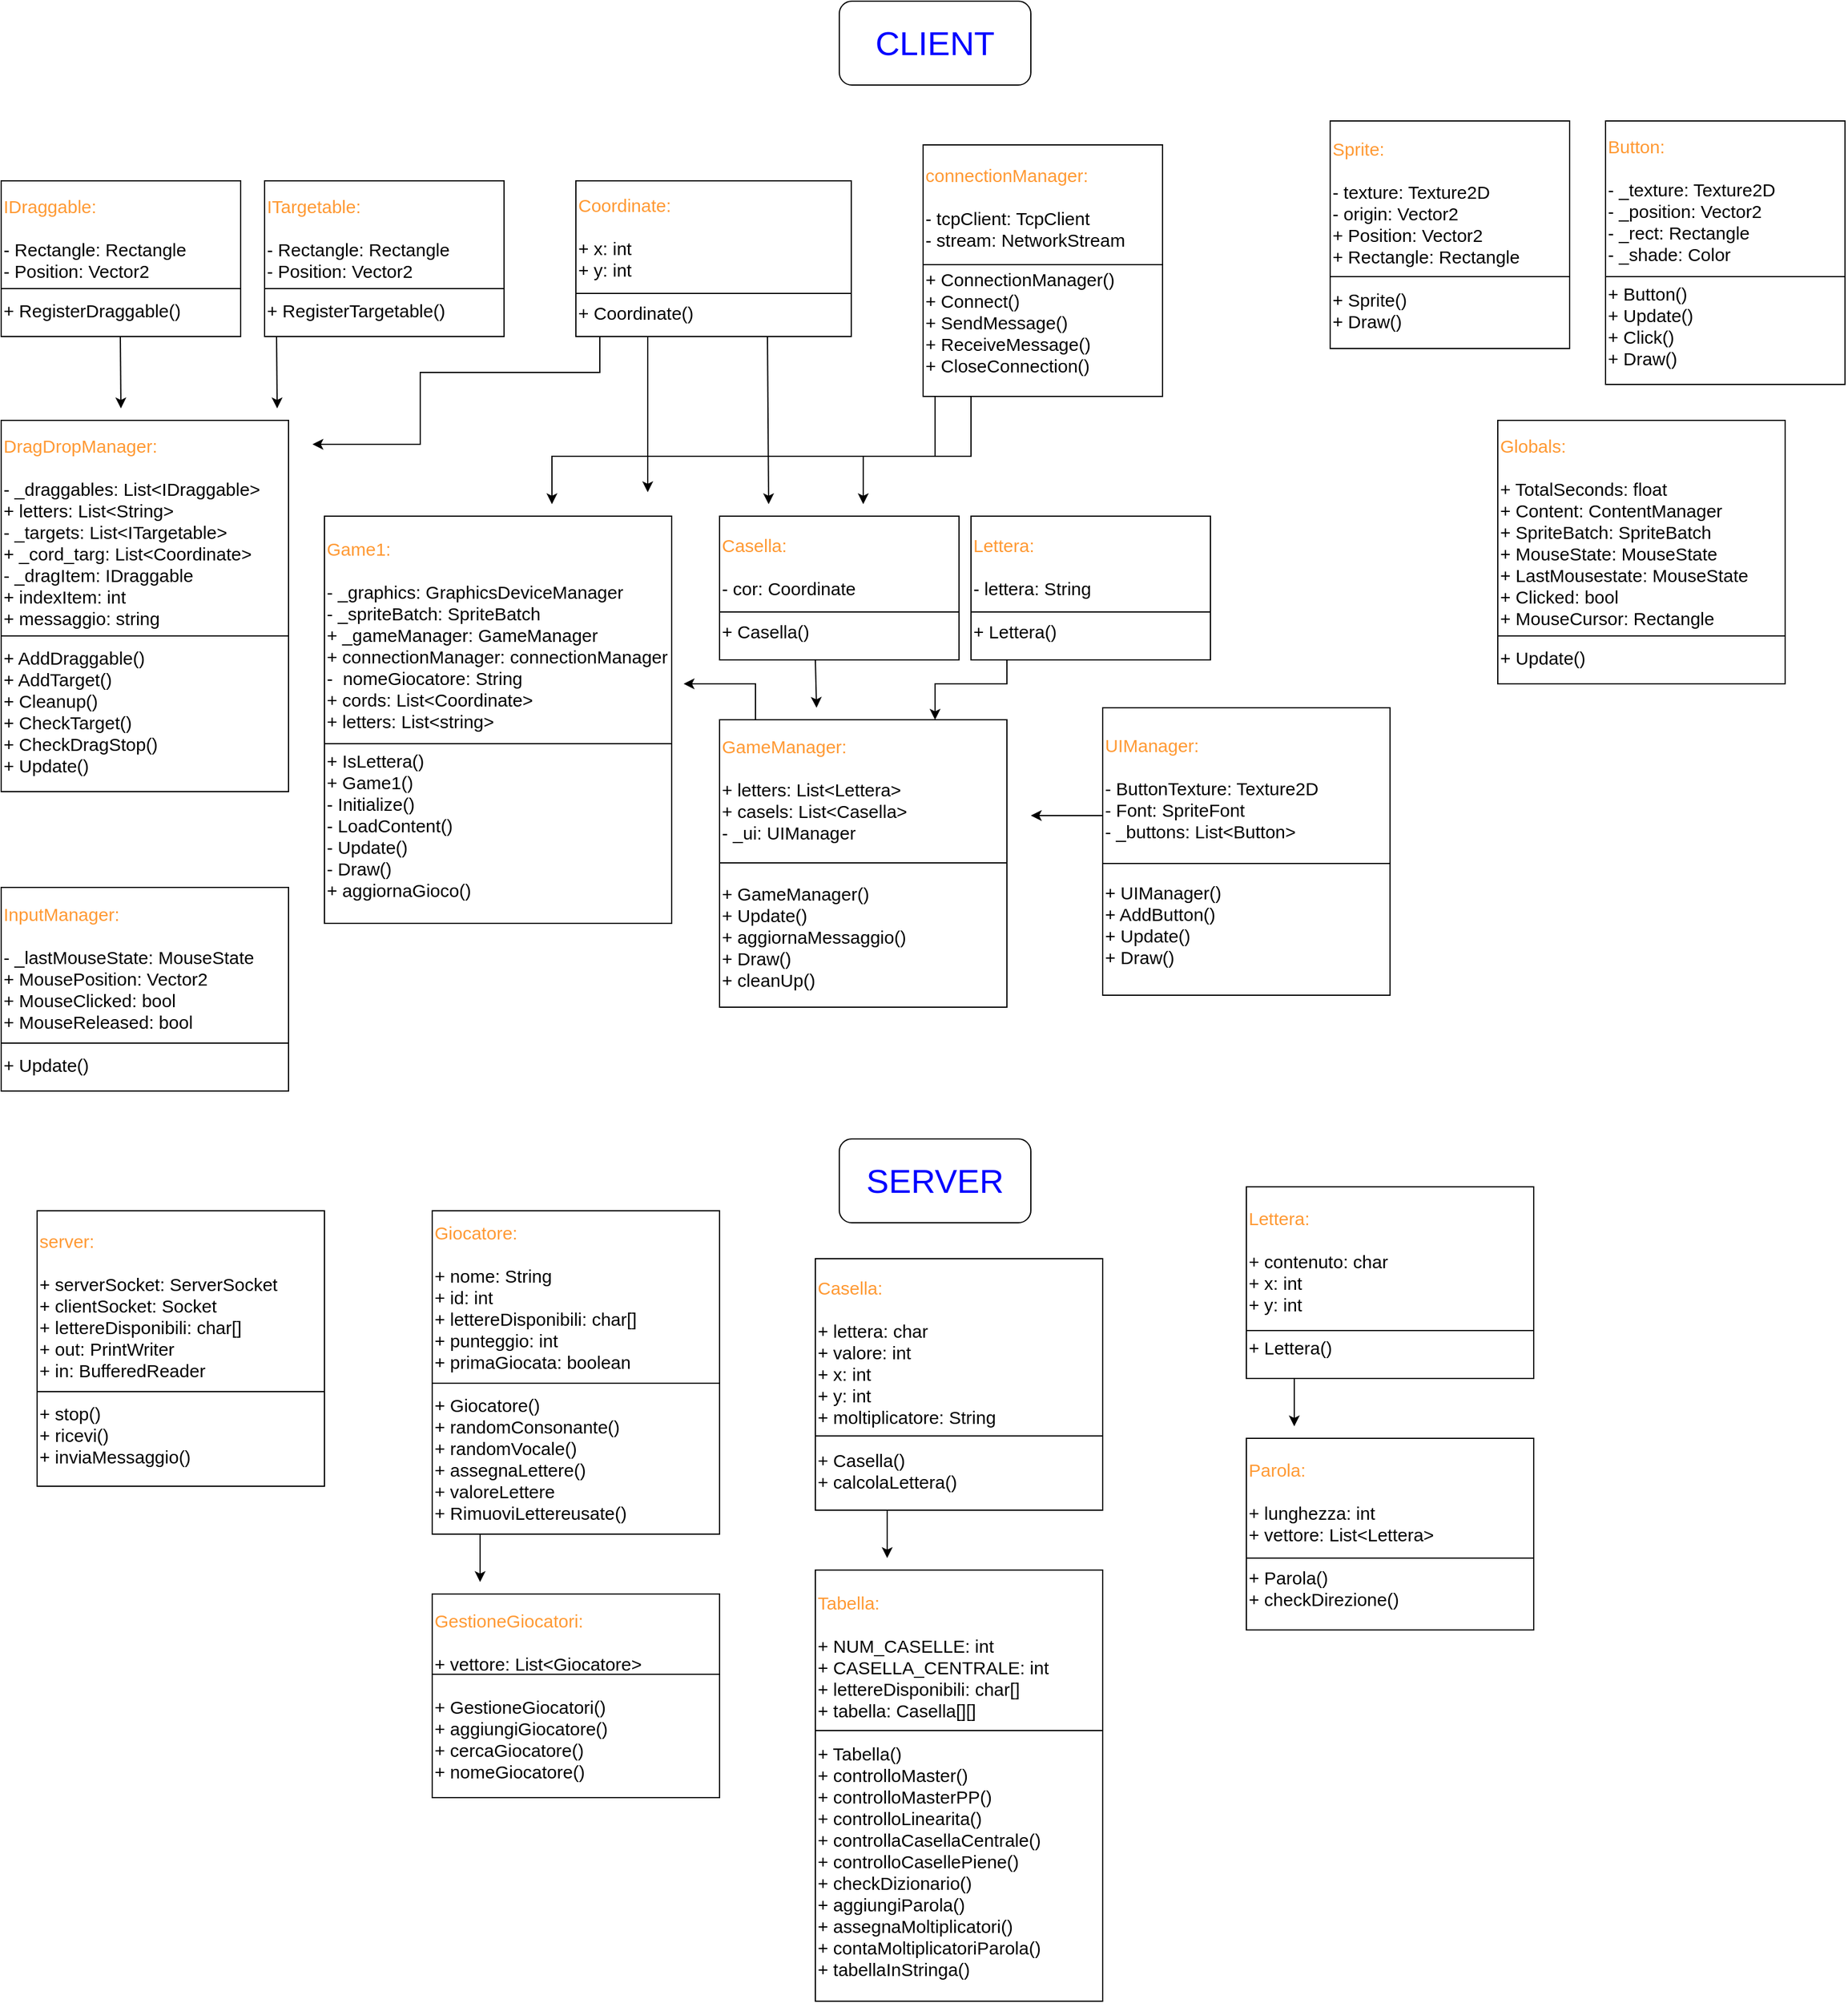 <mxfile version="22.1.4" type="device">
  <diagram id="YPiZvt-6MOI-oDIi41ov" name="Pagina-1">
    <mxGraphModel dx="2100" dy="1132" grid="1" gridSize="10" guides="1" tooltips="1" connect="1" arrows="1" fold="1" page="1" pageScale="1" pageWidth="1600" pageHeight="2200" math="0" shadow="0">
      <root>
        <mxCell id="0" />
        <mxCell id="1" parent="0" />
        <mxCell id="iZoaPTnGYf3c4O8fDg9j-1" value="&lt;font color=&quot;#0000ff&quot; style=&quot;font-size: 28px;&quot;&gt;CLIENT&lt;/font&gt;" style="rounded=1;whiteSpace=wrap;html=1;" vertex="1" parent="1">
          <mxGeometry x="730" y="40" width="160" height="70" as="geometry" />
        </mxCell>
        <mxCell id="iZoaPTnGYf3c4O8fDg9j-2" value="&lt;div style=&quot;&quot;&gt;&lt;span style=&quot;font-size: 15px; color: rgb(255, 153, 51); background-color: initial;&quot;&gt;Sprite:&lt;/span&gt;&lt;/div&gt;&lt;font style=&quot;&quot;&gt;&lt;div style=&quot;&quot;&gt;&lt;span style=&quot;font-size: 15px;&quot;&gt;&lt;br&gt;&lt;/span&gt;&lt;/div&gt;&lt;span style=&quot;font-size: 15px;&quot;&gt;&lt;div style=&quot;&quot;&gt;&lt;span style=&quot;background-color: initial;&quot;&gt;- texture: Texture2D&lt;/span&gt;&lt;/div&gt;&lt;/span&gt;&lt;span style=&quot;font-size: 15px;&quot;&gt;&lt;div style=&quot;&quot;&gt;&lt;span style=&quot;background-color: initial;&quot;&gt;- origin: Vector2&lt;/span&gt;&lt;/div&gt;&lt;div style=&quot;&quot;&gt;&lt;span style=&quot;background-color: initial;&quot;&gt;+ Position: Vector2&lt;/span&gt;&lt;/div&gt;&lt;div style=&quot;&quot;&gt;&lt;span style=&quot;background-color: initial;&quot;&gt;+ Rectangle: Rectangle&lt;/span&gt;&lt;/div&gt;&lt;div style=&quot;&quot;&gt;&lt;span style=&quot;background-color: initial;&quot;&gt;&lt;br&gt;&lt;/span&gt;&lt;/div&gt;&lt;/span&gt;&lt;div style=&quot;&quot;&gt;&lt;span style=&quot;background-color: initial; font-size: 15px;&quot;&gt;+ Sprite()&lt;/span&gt;&lt;br&gt;&lt;/div&gt;&lt;span style=&quot;font-size: 15px;&quot;&gt;&lt;div style=&quot;&quot;&gt;&lt;span style=&quot;background-color: initial;&quot;&gt;+ Draw()&lt;/span&gt;&lt;/div&gt;&lt;/span&gt;&lt;/font&gt;" style="rounded=0;whiteSpace=wrap;html=1;align=left;" vertex="1" parent="1">
          <mxGeometry x="1140" y="140" width="200" height="190" as="geometry" />
        </mxCell>
        <mxCell id="iZoaPTnGYf3c4O8fDg9j-3" value="" style="endArrow=none;html=1;rounded=0;" edge="1" parent="1">
          <mxGeometry width="50" height="50" relative="1" as="geometry">
            <mxPoint x="1140" y="270" as="sourcePoint" />
            <mxPoint x="1340" y="270" as="targetPoint" />
          </mxGeometry>
        </mxCell>
        <mxCell id="iZoaPTnGYf3c4O8fDg9j-4" value="&lt;div style=&quot;&quot;&gt;&lt;span style=&quot;font-size: 15px; color: rgb(255, 153, 51); background-color: initial;&quot;&gt;DragDropManager:&lt;/span&gt;&lt;/div&gt;&lt;font style=&quot;&quot;&gt;&lt;div style=&quot;&quot;&gt;&lt;span style=&quot;font-size: 15px;&quot;&gt;&lt;br&gt;&lt;/span&gt;&lt;/div&gt;&lt;span style=&quot;font-size: 15px;&quot;&gt;&lt;div style=&quot;&quot;&gt;&lt;span style=&quot;background-color: initial;&quot;&gt;- _draggables: List&amp;lt;IDraggable&amp;gt;&lt;/span&gt;&lt;/div&gt;&lt;/span&gt;&lt;span style=&quot;font-size: 15px;&quot;&gt;&lt;div style=&quot;&quot;&gt;&lt;span style=&quot;background-color: initial;&quot;&gt;+ letters: List&amp;lt;String&amp;gt;&lt;/span&gt;&lt;/div&gt;&lt;div style=&quot;&quot;&gt;&lt;div style=&quot;border-color: var(--border-color);&quot;&gt;- _targets: List&amp;lt;ITargetable&amp;gt;&lt;/div&gt;&lt;div style=&quot;border-color: var(--border-color);&quot;&gt;&lt;div style=&quot;border-color: var(--border-color);&quot;&gt;+ _cord_targ: List&amp;lt;Coordinate&amp;gt;&lt;/div&gt;&lt;div&gt;&lt;span style=&quot;border-color: var(--border-color); background-color: initial;&quot;&gt;- _dragItem: IDraggable&lt;/span&gt;&lt;/div&gt;&lt;/div&gt;&lt;div&gt;&lt;span style=&quot;border-color: var(--border-color); background-color: initial;&quot;&gt;+ indexItem: int&lt;/span&gt;&lt;/div&gt;&lt;/div&gt;&lt;div style=&quot;&quot;&gt;&lt;span style=&quot;background-color: initial;&quot;&gt;+ messaggio: string&lt;/span&gt;&lt;/div&gt;&lt;/span&gt;&lt;div style=&quot;&quot;&gt;&lt;br&gt;&lt;/div&gt;&lt;span style=&quot;font-size: 15px;&quot;&gt;&lt;div style=&quot;&quot;&gt;&lt;span style=&quot;background-color: initial;&quot;&gt;+ AddDraggable()&lt;/span&gt;&lt;/div&gt;&lt;/span&gt;&lt;span style=&quot;font-size: 15px;&quot;&gt;&lt;div style=&quot;&quot;&gt;&lt;span style=&quot;background-color: initial;&quot;&gt;+ AddTarget()&lt;/span&gt;&lt;/div&gt;&lt;/span&gt;&lt;span style=&quot;font-size: 15px;&quot;&gt;&lt;div style=&quot;&quot;&gt;&lt;span style=&quot;background-color: initial;&quot;&gt;+ Cleanup()&lt;/span&gt;&lt;/div&gt;&lt;/span&gt;&lt;span style=&quot;font-size: 15px;&quot;&gt;&lt;div style=&quot;&quot;&gt;&lt;span style=&quot;background-color: initial;&quot;&gt;+ CheckTarget()&lt;/span&gt;&lt;/div&gt;&lt;/span&gt;&lt;span style=&quot;font-size: 15px;&quot;&gt;&lt;div style=&quot;&quot;&gt;&lt;span style=&quot;background-color: initial;&quot;&gt;+ CheckDragStop()&lt;/span&gt;&lt;/div&gt;&lt;div style=&quot;&quot;&gt;&lt;div style=&quot;border-color: var(--border-color);&quot;&gt;+ Update()&lt;/div&gt;&lt;/div&gt;&lt;/span&gt;&lt;/font&gt;" style="rounded=0;whiteSpace=wrap;html=1;align=left;" vertex="1" parent="1">
          <mxGeometry x="30" y="390" width="240" height="310" as="geometry" />
        </mxCell>
        <mxCell id="iZoaPTnGYf3c4O8fDg9j-5" value="" style="endArrow=none;html=1;rounded=0;" edge="1" parent="1">
          <mxGeometry width="50" height="50" relative="1" as="geometry">
            <mxPoint x="30" y="570" as="sourcePoint" />
            <mxPoint x="270" y="570" as="targetPoint" />
          </mxGeometry>
        </mxCell>
        <mxCell id="iZoaPTnGYf3c4O8fDg9j-6" value="&lt;div style=&quot;&quot;&gt;&lt;span style=&quot;font-size: 15px; color: rgb(255, 153, 51); background-color: initial;&quot;&gt;IDraggable:&lt;/span&gt;&lt;/div&gt;&lt;font style=&quot;&quot;&gt;&lt;div style=&quot;&quot;&gt;&lt;span style=&quot;font-size: 15px;&quot;&gt;&lt;br&gt;&lt;/span&gt;&lt;/div&gt;&lt;span style=&quot;font-size: 15px;&quot;&gt;&lt;div style=&quot;&quot;&gt;&lt;span style=&quot;background-color: initial;&quot;&gt;- Rectangle: Rectangle&lt;/span&gt;&lt;/div&gt;&lt;/span&gt;&lt;span style=&quot;font-size: 15px;&quot;&gt;&lt;div style=&quot;&quot;&gt;&lt;span style=&quot;background-color: initial;&quot;&gt;- Position: Vector2&lt;/span&gt;&lt;/div&gt;&lt;/span&gt;&lt;div style=&quot;&quot;&gt;&lt;br&gt;&lt;/div&gt;&lt;span style=&quot;font-size: 15px;&quot;&gt;&lt;div style=&quot;&quot;&gt;&lt;span style=&quot;background-color: initial;&quot;&gt;+ RegisterDraggable()&lt;/span&gt;&lt;/div&gt;&lt;/span&gt;&lt;/font&gt;" style="rounded=0;whiteSpace=wrap;html=1;align=left;" vertex="1" parent="1">
          <mxGeometry x="30" y="190" width="200" height="130" as="geometry" />
        </mxCell>
        <mxCell id="iZoaPTnGYf3c4O8fDg9j-7" value="" style="endArrow=none;html=1;rounded=0;" edge="1" parent="1">
          <mxGeometry width="50" height="50" relative="1" as="geometry">
            <mxPoint x="30" y="280" as="sourcePoint" />
            <mxPoint x="230" y="280" as="targetPoint" />
          </mxGeometry>
        </mxCell>
        <mxCell id="iZoaPTnGYf3c4O8fDg9j-8" value="&lt;div style=&quot;&quot;&gt;&lt;span style=&quot;font-size: 15px; color: rgb(255, 153, 51); background-color: initial;&quot;&gt;connectionManager:&lt;/span&gt;&lt;/div&gt;&lt;font style=&quot;&quot;&gt;&lt;div style=&quot;&quot;&gt;&lt;span style=&quot;font-size: 15px;&quot;&gt;&lt;br&gt;&lt;/span&gt;&lt;/div&gt;&lt;span style=&quot;font-size: 15px;&quot;&gt;&lt;div style=&quot;&quot;&gt;&lt;span style=&quot;background-color: initial;&quot;&gt;- tcpClient: TcpClient&lt;/span&gt;&lt;/div&gt;&lt;/span&gt;&lt;span style=&quot;font-size: 15px;&quot;&gt;&lt;div style=&quot;&quot;&gt;&lt;span style=&quot;background-color: initial;&quot;&gt;- stream: NetworkStream&lt;/span&gt;&lt;/div&gt;&lt;/span&gt;&lt;div style=&quot;&quot;&gt;&lt;br&gt;&lt;/div&gt;&lt;span style=&quot;font-size: 15px;&quot;&gt;&lt;div style=&quot;&quot;&gt;&lt;span style=&quot;background-color: initial;&quot;&gt;+ ConnectionManager()&lt;/span&gt;&lt;/div&gt;&lt;/span&gt;&lt;span style=&quot;font-size: 15px;&quot;&gt;&lt;div style=&quot;&quot;&gt;&lt;span style=&quot;background-color: initial;&quot;&gt;+ Connect()&lt;/span&gt;&lt;/div&gt;&lt;/span&gt;&lt;span style=&quot;font-size: 15px;&quot;&gt;&lt;div style=&quot;&quot;&gt;&lt;span style=&quot;background-color: initial;&quot;&gt;+ SendMessage()&lt;/span&gt;&lt;/div&gt;&lt;/span&gt;&lt;span style=&quot;font-size: 15px;&quot;&gt;&lt;div style=&quot;&quot;&gt;&lt;span style=&quot;background-color: initial;&quot;&gt;+ ReceiveMessage()&lt;/span&gt;&lt;/div&gt;&lt;/span&gt;&lt;span style=&quot;font-size: 15px;&quot;&gt;&lt;div style=&quot;&quot;&gt;&lt;span style=&quot;background-color: initial;&quot;&gt;+ CloseConnection()&lt;/span&gt;&lt;/div&gt;&lt;/span&gt;&lt;/font&gt;" style="rounded=0;whiteSpace=wrap;html=1;align=left;" vertex="1" parent="1">
          <mxGeometry x="800" y="160" width="200" height="210" as="geometry" />
        </mxCell>
        <mxCell id="iZoaPTnGYf3c4O8fDg9j-9" value="" style="endArrow=none;html=1;rounded=0;" edge="1" parent="1">
          <mxGeometry width="50" height="50" relative="1" as="geometry">
            <mxPoint x="800" y="260" as="sourcePoint" />
            <mxPoint x="1000" y="260" as="targetPoint" />
          </mxGeometry>
        </mxCell>
        <mxCell id="iZoaPTnGYf3c4O8fDg9j-10" value="&lt;div style=&quot;&quot;&gt;&lt;span style=&quot;font-size: 15px; color: rgb(255, 153, 51); background-color: initial;&quot;&gt;ITargetable:&lt;/span&gt;&lt;/div&gt;&lt;font style=&quot;&quot;&gt;&lt;div style=&quot;&quot;&gt;&lt;span style=&quot;font-size: 15px;&quot;&gt;&lt;br&gt;&lt;/span&gt;&lt;/div&gt;&lt;span style=&quot;font-size: 15px;&quot;&gt;&lt;div style=&quot;&quot;&gt;&lt;span style=&quot;background-color: initial;&quot;&gt;- Rectangle: Rectangle&lt;/span&gt;&lt;/div&gt;&lt;/span&gt;&lt;span style=&quot;font-size: 15px;&quot;&gt;&lt;div style=&quot;&quot;&gt;&lt;span style=&quot;background-color: initial;&quot;&gt;- Position: Vector2&lt;/span&gt;&lt;/div&gt;&lt;/span&gt;&lt;div style=&quot;&quot;&gt;&lt;br&gt;&lt;/div&gt;&lt;span style=&quot;font-size: 15px;&quot;&gt;&lt;div style=&quot;&quot;&gt;&lt;span style=&quot;background-color: initial;&quot;&gt;+ RegisterTargetable()&lt;/span&gt;&lt;/div&gt;&lt;/span&gt;&lt;/font&gt;" style="rounded=0;whiteSpace=wrap;html=1;align=left;" vertex="1" parent="1">
          <mxGeometry x="250" y="190" width="200" height="130" as="geometry" />
        </mxCell>
        <mxCell id="iZoaPTnGYf3c4O8fDg9j-11" value="" style="endArrow=none;html=1;rounded=0;" edge="1" parent="1">
          <mxGeometry width="50" height="50" relative="1" as="geometry">
            <mxPoint x="250" y="280" as="sourcePoint" />
            <mxPoint x="450" y="280" as="targetPoint" />
          </mxGeometry>
        </mxCell>
        <mxCell id="iZoaPTnGYf3c4O8fDg9j-12" value="" style="endArrow=classic;html=1;rounded=0;" edge="1" parent="1">
          <mxGeometry width="50" height="50" relative="1" as="geometry">
            <mxPoint x="129.5" y="320" as="sourcePoint" />
            <mxPoint x="130" y="380" as="targetPoint" />
          </mxGeometry>
        </mxCell>
        <mxCell id="iZoaPTnGYf3c4O8fDg9j-13" value="&lt;div style=&quot;&quot;&gt;&lt;span style=&quot;font-size: 15px; color: rgb(255, 153, 51); background-color: initial;&quot;&gt;Button:&lt;/span&gt;&lt;/div&gt;&lt;font style=&quot;&quot;&gt;&lt;div style=&quot;&quot;&gt;&lt;span style=&quot;font-size: 15px;&quot;&gt;&lt;br&gt;&lt;/span&gt;&lt;/div&gt;&lt;span style=&quot;font-size: 15px;&quot;&gt;&lt;div style=&quot;&quot;&gt;&lt;span style=&quot;background-color: initial;&quot;&gt;- _texture: Texture2D&lt;/span&gt;&lt;/div&gt;&lt;/span&gt;&lt;span style=&quot;font-size: 15px;&quot;&gt;&lt;div style=&quot;&quot;&gt;&lt;span style=&quot;background-color: initial;&quot;&gt;- _position: Vector2&lt;/span&gt;&lt;/div&gt;&lt;div style=&quot;&quot;&gt;&lt;span style=&quot;background-color: initial;&quot;&gt;- _rect: Rectangle&lt;/span&gt;&lt;/div&gt;&lt;div style=&quot;&quot;&gt;&lt;span style=&quot;background-color: initial;&quot;&gt;- _shade: Color&lt;/span&gt;&lt;/div&gt;&lt;/span&gt;&lt;div style=&quot;&quot;&gt;&lt;br&gt;&lt;/div&gt;&lt;span style=&quot;font-size: 15px;&quot;&gt;&lt;div style=&quot;&quot;&gt;&lt;span style=&quot;background-color: initial;&quot;&gt;+ Button()&lt;/span&gt;&lt;/div&gt;&lt;div style=&quot;&quot;&gt;&lt;span style=&quot;background-color: initial;&quot;&gt;+ Update()&lt;/span&gt;&lt;/div&gt;&lt;div style=&quot;&quot;&gt;&lt;span style=&quot;background-color: initial;&quot;&gt;+ Click()&lt;/span&gt;&lt;/div&gt;&lt;div style=&quot;&quot;&gt;&lt;span style=&quot;background-color: initial;&quot;&gt;+ Draw()&lt;/span&gt;&lt;/div&gt;&lt;/span&gt;&lt;/font&gt;" style="rounded=0;whiteSpace=wrap;html=1;align=left;" vertex="1" parent="1">
          <mxGeometry x="1370" y="140" width="200" height="220" as="geometry" />
        </mxCell>
        <mxCell id="iZoaPTnGYf3c4O8fDg9j-14" value="" style="endArrow=none;html=1;rounded=0;" edge="1" parent="1">
          <mxGeometry width="50" height="50" relative="1" as="geometry">
            <mxPoint x="1370" y="270" as="sourcePoint" />
            <mxPoint x="1570" y="270" as="targetPoint" />
          </mxGeometry>
        </mxCell>
        <mxCell id="iZoaPTnGYf3c4O8fDg9j-15" value="&lt;div style=&quot;&quot;&gt;&lt;span style=&quot;font-size: 15px; color: rgb(255, 153, 51); background-color: initial;&quot;&gt;Casella:&lt;/span&gt;&lt;/div&gt;&lt;font style=&quot;&quot;&gt;&lt;div style=&quot;&quot;&gt;&lt;span style=&quot;font-size: 15px;&quot;&gt;&lt;br&gt;&lt;/span&gt;&lt;/div&gt;&lt;span style=&quot;font-size: 15px;&quot;&gt;&lt;div style=&quot;&quot;&gt;&lt;span style=&quot;background-color: initial;&quot;&gt;- cor: Coordinate&lt;/span&gt;&lt;/div&gt;&lt;/span&gt;&lt;span style=&quot;font-size: 15px;&quot;&gt;&lt;div style=&quot;&quot;&gt;&lt;br&gt;&lt;/div&gt;&lt;/span&gt;&lt;span style=&quot;font-size: 15px;&quot;&gt;&lt;div style=&quot;&quot;&gt;&lt;span style=&quot;background-color: initial;&quot;&gt;+ Casella()&lt;/span&gt;&lt;/div&gt;&lt;/span&gt;&lt;/font&gt;" style="rounded=0;whiteSpace=wrap;html=1;align=left;" vertex="1" parent="1">
          <mxGeometry x="630" y="470" width="200" height="120" as="geometry" />
        </mxCell>
        <mxCell id="iZoaPTnGYf3c4O8fDg9j-16" value="&lt;div style=&quot;&quot;&gt;&lt;span style=&quot;font-size: 15px; color: rgb(255, 153, 51); background-color: initial;&quot;&gt;Lettera:&lt;/span&gt;&lt;/div&gt;&lt;font style=&quot;&quot;&gt;&lt;div style=&quot;&quot;&gt;&lt;span style=&quot;font-size: 15px;&quot;&gt;&lt;br&gt;&lt;/span&gt;&lt;/div&gt;&lt;span style=&quot;font-size: 15px;&quot;&gt;&lt;div style=&quot;&quot;&gt;&lt;span style=&quot;background-color: initial;&quot;&gt;- lettera: String&lt;/span&gt;&lt;/div&gt;&lt;/span&gt;&lt;span style=&quot;font-size: 15px;&quot;&gt;&lt;div style=&quot;&quot;&gt;&lt;br&gt;&lt;/div&gt;&lt;/span&gt;&lt;span style=&quot;font-size: 15px;&quot;&gt;&lt;div style=&quot;&quot;&gt;&lt;span style=&quot;background-color: initial;&quot;&gt;+ Lettera()&lt;/span&gt;&lt;/div&gt;&lt;/span&gt;&lt;/font&gt;" style="rounded=0;whiteSpace=wrap;html=1;align=left;" vertex="1" parent="1">
          <mxGeometry x="840" y="470" width="200" height="120" as="geometry" />
        </mxCell>
        <mxCell id="iZoaPTnGYf3c4O8fDg9j-17" value="" style="endArrow=none;html=1;rounded=0;" edge="1" parent="1">
          <mxGeometry width="50" height="50" relative="1" as="geometry">
            <mxPoint x="630" y="550" as="sourcePoint" />
            <mxPoint x="830" y="550" as="targetPoint" />
          </mxGeometry>
        </mxCell>
        <mxCell id="iZoaPTnGYf3c4O8fDg9j-18" value="&lt;div style=&quot;&quot;&gt;&lt;span style=&quot;font-size: 15px; color: rgb(255, 153, 51); background-color: initial;&quot;&gt;GameManager:&lt;/span&gt;&lt;/div&gt;&lt;font style=&quot;&quot;&gt;&lt;div style=&quot;&quot;&gt;&lt;span style=&quot;font-size: 15px;&quot;&gt;&lt;br&gt;&lt;/span&gt;&lt;/div&gt;&lt;span style=&quot;font-size: 15px;&quot;&gt;&lt;div style=&quot;&quot;&gt;&lt;span style=&quot;background-color: initial;&quot;&gt;+ letters: List&amp;lt;Lettera&amp;gt;&lt;/span&gt;&lt;/div&gt;&lt;/span&gt;&lt;span style=&quot;font-size: 15px;&quot;&gt;&lt;div style=&quot;&quot;&gt;&lt;span style=&quot;background-color: initial;&quot;&gt;+ casels: List&amp;lt;Casella&amp;gt;&lt;/span&gt;&lt;/div&gt;&lt;div style=&quot;&quot;&gt;&lt;div style=&quot;border-color: var(--border-color);&quot;&gt;- _ui: UIManager&lt;/div&gt;&lt;div style=&quot;border-color: var(--border-color);&quot;&gt;&lt;div style=&quot;border-color: var(--border-color);&quot;&gt;&lt;br&gt;&lt;/div&gt;&lt;/div&gt;&lt;/div&gt;&lt;/span&gt;&lt;div style=&quot;&quot;&gt;&lt;br&gt;&lt;/div&gt;&lt;span style=&quot;font-size: 15px;&quot;&gt;&lt;div style=&quot;&quot;&gt;&lt;span style=&quot;background-color: initial;&quot;&gt;+ GameManager()&lt;/span&gt;&lt;/div&gt;&lt;/span&gt;&lt;span style=&quot;font-size: 15px;&quot;&gt;&lt;div style=&quot;&quot;&gt;&lt;span style=&quot;background-color: initial;&quot;&gt;+ Update()&lt;/span&gt;&lt;/div&gt;&lt;/span&gt;&lt;span style=&quot;font-size: 15px;&quot;&gt;&lt;div style=&quot;&quot;&gt;&lt;span style=&quot;background-color: initial;&quot;&gt;+ aggiornaMessaggio()&lt;/span&gt;&lt;/div&gt;&lt;/span&gt;&lt;span style=&quot;font-size: 15px;&quot;&gt;&lt;div style=&quot;&quot;&gt;&lt;span style=&quot;background-color: initial;&quot;&gt;+ Draw()&lt;/span&gt;&lt;/div&gt;&lt;/span&gt;&lt;span style=&quot;font-size: 15px;&quot;&gt;&lt;div style=&quot;&quot;&gt;&lt;span style=&quot;background-color: initial;&quot;&gt;+ cleanUp()&lt;/span&gt;&lt;/div&gt;&lt;/span&gt;&lt;/font&gt;" style="rounded=0;whiteSpace=wrap;html=1;align=left;" vertex="1" parent="1">
          <mxGeometry x="630" y="640" width="240" height="240" as="geometry" />
        </mxCell>
        <mxCell id="iZoaPTnGYf3c4O8fDg9j-19" value="" style="endArrow=none;html=1;rounded=0;" edge="1" parent="1">
          <mxGeometry width="50" height="50" relative="1" as="geometry">
            <mxPoint x="630" y="759.5" as="sourcePoint" />
            <mxPoint x="870" y="759.5" as="targetPoint" />
          </mxGeometry>
        </mxCell>
        <mxCell id="iZoaPTnGYf3c4O8fDg9j-20" value="&lt;div style=&quot;&quot;&gt;&lt;span style=&quot;font-size: 15px; color: rgb(255, 153, 51); background-color: initial;&quot;&gt;InputManager:&lt;/span&gt;&lt;/div&gt;&lt;font style=&quot;&quot;&gt;&lt;div style=&quot;&quot;&gt;&lt;span style=&quot;font-size: 15px;&quot;&gt;&lt;br&gt;&lt;/span&gt;&lt;/div&gt;&lt;span style=&quot;font-size: 15px;&quot;&gt;&lt;div style=&quot;&quot;&gt;&lt;span style=&quot;background-color: initial;&quot;&gt;- _lastMouseState: MouseState&lt;/span&gt;&lt;/div&gt;&lt;/span&gt;&lt;span style=&quot;font-size: 15px;&quot;&gt;&lt;div style=&quot;&quot;&gt;&lt;span style=&quot;background-color: initial;&quot;&gt;+ MousePosition: Vector2&lt;/span&gt;&lt;/div&gt;&lt;div style=&quot;&quot;&gt;&lt;div style=&quot;border-color: var(--border-color);&quot;&gt;+ MouseClicked: bool&lt;/div&gt;&lt;div style=&quot;border-color: var(--border-color);&quot;&gt;&lt;div style=&quot;border-color: var(--border-color);&quot;&gt;+ MouseReleased: bool&lt;/div&gt;&lt;div style=&quot;border-color: var(--border-color);&quot;&gt;&lt;div style=&quot;border-color: var(--border-color);&quot;&gt;&lt;br&gt;&lt;/div&gt;&lt;/div&gt;&lt;/div&gt;&lt;/div&gt;&lt;/span&gt;&lt;span style=&quot;font-size: 15px;&quot;&gt;&lt;div style=&quot;&quot;&gt;&lt;span style=&quot;background-color: initial;&quot;&gt;+ Update()&lt;/span&gt;&lt;/div&gt;&lt;/span&gt;&lt;/font&gt;" style="rounded=0;whiteSpace=wrap;html=1;align=left;" vertex="1" parent="1">
          <mxGeometry x="30" y="780" width="240" height="170" as="geometry" />
        </mxCell>
        <mxCell id="iZoaPTnGYf3c4O8fDg9j-21" value="" style="endArrow=none;html=1;rounded=0;" edge="1" parent="1">
          <mxGeometry width="50" height="50" relative="1" as="geometry">
            <mxPoint x="30" y="910" as="sourcePoint" />
            <mxPoint x="270" y="910" as="targetPoint" />
          </mxGeometry>
        </mxCell>
        <mxCell id="iZoaPTnGYf3c4O8fDg9j-22" value="&lt;div style=&quot;&quot;&gt;&lt;span style=&quot;font-size: 15px; color: rgb(255, 153, 51); background-color: initial;&quot;&gt;UIManager:&lt;/span&gt;&lt;/div&gt;&lt;font style=&quot;&quot;&gt;&lt;div style=&quot;&quot;&gt;&lt;span style=&quot;font-size: 15px;&quot;&gt;&lt;br&gt;&lt;/span&gt;&lt;/div&gt;&lt;span style=&quot;font-size: 15px;&quot;&gt;&lt;div style=&quot;&quot;&gt;&lt;span style=&quot;background-color: initial;&quot;&gt;- ButtonTexture: Texture2D&lt;/span&gt;&lt;/div&gt;&lt;/span&gt;&lt;span style=&quot;font-size: 15px;&quot;&gt;&lt;div style=&quot;&quot;&gt;&lt;span style=&quot;background-color: initial;&quot;&gt;- Font: SpriteFont&lt;/span&gt;&lt;/div&gt;&lt;div style=&quot;&quot;&gt;&lt;div style=&quot;border-color: var(--border-color);&quot;&gt;- _buttons: List&amp;lt;Button&amp;gt;&lt;/div&gt;&lt;div style=&quot;border-color: var(--border-color);&quot;&gt;&lt;div style=&quot;border-color: var(--border-color);&quot;&gt;&lt;br&gt;&lt;/div&gt;&lt;/div&gt;&lt;/div&gt;&lt;/span&gt;&lt;div style=&quot;&quot;&gt;&lt;br&gt;&lt;/div&gt;&lt;span style=&quot;font-size: 15px;&quot;&gt;&lt;div style=&quot;&quot;&gt;&lt;span style=&quot;background-color: initial;&quot;&gt;+ UIManager()&lt;/span&gt;&lt;/div&gt;&lt;/span&gt;&lt;span style=&quot;font-size: 15px;&quot;&gt;&lt;div style=&quot;&quot;&gt;&lt;span style=&quot;background-color: initial;&quot;&gt;+ AddButton()&lt;/span&gt;&lt;/div&gt;&lt;/span&gt;&lt;span style=&quot;font-size: 15px;&quot;&gt;&lt;div style=&quot;&quot;&gt;&lt;span style=&quot;background-color: initial;&quot;&gt;+ Update()&lt;/span&gt;&lt;/div&gt;&lt;/span&gt;&lt;span style=&quot;font-size: 15px;&quot;&gt;&lt;div style=&quot;&quot;&gt;&lt;span style=&quot;background-color: initial;&quot;&gt;+ Draw()&lt;/span&gt;&lt;/div&gt;&lt;/span&gt;&lt;/font&gt;" style="rounded=0;whiteSpace=wrap;html=1;align=left;" vertex="1" parent="1">
          <mxGeometry x="950" y="630" width="240" height="240" as="geometry" />
        </mxCell>
        <mxCell id="iZoaPTnGYf3c4O8fDg9j-23" value="" style="endArrow=none;html=1;rounded=0;" edge="1" parent="1">
          <mxGeometry width="50" height="50" relative="1" as="geometry">
            <mxPoint x="950" y="760" as="sourcePoint" />
            <mxPoint x="1190" y="760" as="targetPoint" />
          </mxGeometry>
        </mxCell>
        <mxCell id="iZoaPTnGYf3c4O8fDg9j-24" value="&lt;div style=&quot;&quot;&gt;&lt;span style=&quot;font-size: 15px; color: rgb(255, 153, 51); background-color: initial;&quot;&gt;Coordinate:&lt;/span&gt;&lt;/div&gt;&lt;font style=&quot;&quot;&gt;&lt;div style=&quot;&quot;&gt;&lt;span style=&quot;font-size: 15px;&quot;&gt;&lt;br&gt;&lt;/span&gt;&lt;/div&gt;&lt;span style=&quot;font-size: 15px;&quot;&gt;&lt;div style=&quot;&quot;&gt;&lt;span style=&quot;background-color: initial;&quot;&gt;+ x: int&lt;/span&gt;&lt;/div&gt;&lt;/span&gt;&lt;span style=&quot;font-size: 15px;&quot;&gt;&lt;div style=&quot;&quot;&gt;&lt;span style=&quot;background-color: initial;&quot;&gt;+ y: int&lt;/span&gt;&lt;/div&gt;&lt;div style=&quot;&quot;&gt;&lt;div style=&quot;border-color: var(--border-color);&quot;&gt;&lt;br&gt;&lt;/div&gt;&lt;/div&gt;&lt;/span&gt;&lt;span style=&quot;font-size: 15px;&quot;&gt;&lt;div style=&quot;&quot;&gt;&lt;span style=&quot;background-color: initial;&quot;&gt;+ Coordinate()&lt;/span&gt;&lt;/div&gt;&lt;/span&gt;&lt;/font&gt;" style="rounded=0;whiteSpace=wrap;html=1;align=left;" vertex="1" parent="1">
          <mxGeometry x="510" y="190" width="230" height="130" as="geometry" />
        </mxCell>
        <mxCell id="iZoaPTnGYf3c4O8fDg9j-25" value="" style="endArrow=none;html=1;rounded=0;" edge="1" parent="1">
          <mxGeometry width="50" height="50" relative="1" as="geometry">
            <mxPoint x="510" y="284" as="sourcePoint" />
            <mxPoint x="740" y="284" as="targetPoint" />
          </mxGeometry>
        </mxCell>
        <mxCell id="iZoaPTnGYf3c4O8fDg9j-26" value="&lt;div style=&quot;&quot;&gt;&lt;font color=&quot;#ff9933&quot;&gt;&lt;span style=&quot;font-size: 15px;&quot;&gt;Globals:&lt;/span&gt;&lt;/font&gt;&lt;/div&gt;&lt;div style=&quot;&quot;&gt;&lt;font color=&quot;#ff9933&quot;&gt;&lt;span style=&quot;font-size: 15px;&quot;&gt;&lt;br&gt;&lt;/span&gt;&lt;/font&gt;&lt;/div&gt;&lt;font style=&quot;&quot;&gt;&lt;span style=&quot;font-size: 15px;&quot;&gt;&lt;div style=&quot;&quot;&gt;&lt;span style=&quot;background-color: initial;&quot;&gt;+ TotalSeconds: float&lt;/span&gt;&lt;/div&gt;&lt;/span&gt;&lt;span style=&quot;font-size: 15px;&quot;&gt;&lt;div style=&quot;&quot;&gt;&lt;span style=&quot;background-color: initial;&quot;&gt;+ Content: ContentManager&lt;/span&gt;&lt;/div&gt;&lt;div style=&quot;&quot;&gt;&lt;div style=&quot;border-color: var(--border-color);&quot;&gt;+ SpriteBatch: SpriteBatch&lt;/div&gt;&lt;div style=&quot;border-color: var(--border-color);&quot;&gt;&lt;div style=&quot;border-color: var(--border-color);&quot;&gt;+ MouseState: MouseState&lt;/div&gt;&lt;div&gt;&lt;span style=&quot;border-color: var(--border-color); background-color: initial;&quot;&gt;+ LastMousestate: MouseState&lt;/span&gt;&lt;/div&gt;&lt;/div&gt;&lt;div&gt;&lt;span style=&quot;border-color: var(--border-color); background-color: initial;&quot;&gt;+ Clicked: bool&lt;/span&gt;&lt;/div&gt;&lt;/div&gt;&lt;div style=&quot;&quot;&gt;&lt;span style=&quot;background-color: initial;&quot;&gt;+ MouseCursor: Rectangle&lt;/span&gt;&lt;/div&gt;&lt;/span&gt;&lt;div style=&quot;&quot;&gt;&lt;br&gt;&lt;/div&gt;&lt;span style=&quot;font-size: 15px;&quot;&gt;&lt;div style=&quot;&quot;&gt;&lt;span style=&quot;background-color: initial;&quot;&gt;+ Update()&lt;/span&gt;&lt;br&gt;&lt;/div&gt;&lt;/span&gt;&lt;/font&gt;" style="rounded=0;whiteSpace=wrap;html=1;align=left;" vertex="1" parent="1">
          <mxGeometry x="1280" y="390" width="240" height="220" as="geometry" />
        </mxCell>
        <mxCell id="iZoaPTnGYf3c4O8fDg9j-27" value="" style="endArrow=none;html=1;rounded=0;" edge="1" parent="1">
          <mxGeometry width="50" height="50" relative="1" as="geometry">
            <mxPoint x="1280" y="570" as="sourcePoint" />
            <mxPoint x="1520" y="570" as="targetPoint" />
          </mxGeometry>
        </mxCell>
        <mxCell id="iZoaPTnGYf3c4O8fDg9j-28" value="&lt;div style=&quot;&quot;&gt;&lt;span style=&quot;font-size: 15px; color: rgb(255, 153, 51); background-color: initial;&quot;&gt;Game1:&lt;/span&gt;&lt;/div&gt;&lt;font style=&quot;&quot;&gt;&lt;div style=&quot;&quot;&gt;&lt;span style=&quot;font-size: 15px;&quot;&gt;&lt;br&gt;&lt;/span&gt;&lt;/div&gt;&lt;span style=&quot;font-size: 15px;&quot;&gt;&lt;div style=&quot;&quot;&gt;&lt;span style=&quot;background-color: initial;&quot;&gt;- _graphics: GraphicsDeviceManager&lt;/span&gt;&lt;/div&gt;&lt;/span&gt;&lt;span style=&quot;font-size: 15px;&quot;&gt;&lt;div style=&quot;&quot;&gt;&lt;span style=&quot;background-color: initial;&quot;&gt;- _spriteBatch: SpriteBatch&lt;/span&gt;&lt;/div&gt;&lt;div style=&quot;&quot;&gt;&lt;div style=&quot;border-color: var(--border-color);&quot;&gt;+ _gameManager: GameManager&lt;/div&gt;&lt;div style=&quot;border-color: var(--border-color);&quot;&gt;&lt;div style=&quot;border-color: var(--border-color);&quot;&gt;+ connectionManager: connectionManager&lt;/div&gt;&lt;div&gt;&lt;span style=&quot;border-color: var(--border-color); background-color: initial;&quot;&gt;-&amp;nbsp; nomeGiocatore: String&lt;/span&gt;&lt;/div&gt;&lt;/div&gt;&lt;div&gt;&lt;span style=&quot;border-color: var(--border-color); background-color: initial;&quot;&gt;+ cords: List&amp;lt;Coordinate&amp;gt;&lt;/span&gt;&lt;/div&gt;&lt;/div&gt;&lt;div style=&quot;&quot;&gt;&lt;span style=&quot;background-color: initial;&quot;&gt;+ letters: List&amp;lt;string&amp;gt;&lt;/span&gt;&lt;/div&gt;&lt;/span&gt;&lt;div style=&quot;&quot;&gt;&lt;br&gt;&lt;/div&gt;&lt;span style=&quot;font-size: 15px;&quot;&gt;&lt;div style=&quot;&quot;&gt;&lt;span style=&quot;background-color: initial;&quot;&gt;+ IsLettera()&lt;/span&gt;&lt;/div&gt;&lt;/span&gt;&lt;span style=&quot;font-size: 15px;&quot;&gt;&lt;div style=&quot;&quot;&gt;&lt;span style=&quot;background-color: initial;&quot;&gt;+ Game1()&lt;/span&gt;&lt;/div&gt;&lt;/span&gt;&lt;span style=&quot;font-size: 15px;&quot;&gt;&lt;div style=&quot;&quot;&gt;&lt;span style=&quot;background-color: initial;&quot;&gt;- Initialize()&lt;/span&gt;&lt;/div&gt;&lt;/span&gt;&lt;span style=&quot;font-size: 15px;&quot;&gt;&lt;div style=&quot;&quot;&gt;&lt;span style=&quot;background-color: initial;&quot;&gt;- LoadContent()&lt;/span&gt;&lt;/div&gt;&lt;/span&gt;&lt;span style=&quot;font-size: 15px;&quot;&gt;&lt;div style=&quot;&quot;&gt;&lt;span style=&quot;background-color: initial;&quot;&gt;- Update()&lt;/span&gt;&lt;/div&gt;&lt;div style=&quot;&quot;&gt;&lt;span style=&quot;background-color: initial;&quot;&gt;- Draw()&lt;/span&gt;&lt;/div&gt;&lt;div style=&quot;&quot;&gt;&lt;div style=&quot;border-color: var(--border-color);&quot;&gt;+ aggiornaGioco()&lt;/div&gt;&lt;/div&gt;&lt;/span&gt;&lt;/font&gt;" style="rounded=0;whiteSpace=wrap;html=1;align=left;" vertex="1" parent="1">
          <mxGeometry x="300" y="470" width="290" height="340" as="geometry" />
        </mxCell>
        <mxCell id="iZoaPTnGYf3c4O8fDg9j-29" value="" style="endArrow=none;html=1;rounded=0;" edge="1" parent="1">
          <mxGeometry width="50" height="50" relative="1" as="geometry">
            <mxPoint x="300" y="660" as="sourcePoint" />
            <mxPoint x="590" y="660" as="targetPoint" />
          </mxGeometry>
        </mxCell>
        <mxCell id="iZoaPTnGYf3c4O8fDg9j-30" value="" style="endArrow=classic;html=1;rounded=0;" edge="1" parent="1">
          <mxGeometry width="50" height="50" relative="1" as="geometry">
            <mxPoint x="260" y="320" as="sourcePoint" />
            <mxPoint x="260.5" y="380" as="targetPoint" />
          </mxGeometry>
        </mxCell>
        <mxCell id="iZoaPTnGYf3c4O8fDg9j-31" value="" style="endArrow=classic;html=1;rounded=0;" edge="1" parent="1">
          <mxGeometry width="50" height="50" relative="1" as="geometry">
            <mxPoint x="530" y="320" as="sourcePoint" />
            <mxPoint x="290" y="410" as="targetPoint" />
            <Array as="points">
              <mxPoint x="530" y="350" />
              <mxPoint x="380" y="350" />
              <mxPoint x="380" y="410" />
            </Array>
          </mxGeometry>
        </mxCell>
        <mxCell id="iZoaPTnGYf3c4O8fDg9j-32" value="" style="endArrow=classic;html=1;rounded=0;" edge="1" parent="1">
          <mxGeometry width="50" height="50" relative="1" as="geometry">
            <mxPoint x="670" y="320" as="sourcePoint" />
            <mxPoint x="671" y="460" as="targetPoint" />
          </mxGeometry>
        </mxCell>
        <mxCell id="iZoaPTnGYf3c4O8fDg9j-33" value="" style="endArrow=none;html=1;rounded=0;" edge="1" parent="1">
          <mxGeometry width="50" height="50" relative="1" as="geometry">
            <mxPoint x="840" y="550" as="sourcePoint" />
            <mxPoint x="1040" y="550" as="targetPoint" />
          </mxGeometry>
        </mxCell>
        <mxCell id="iZoaPTnGYf3c4O8fDg9j-34" value="" style="endArrow=classic;html=1;rounded=0;" edge="1" parent="1">
          <mxGeometry width="50" height="50" relative="1" as="geometry">
            <mxPoint x="710" y="590" as="sourcePoint" />
            <mxPoint x="711" y="630" as="targetPoint" />
          </mxGeometry>
        </mxCell>
        <mxCell id="iZoaPTnGYf3c4O8fDg9j-35" value="" style="endArrow=classic;html=1;rounded=0;" edge="1" parent="1">
          <mxGeometry width="50" height="50" relative="1" as="geometry">
            <mxPoint x="870" y="590" as="sourcePoint" />
            <mxPoint x="810" y="640" as="targetPoint" />
            <Array as="points">
              <mxPoint x="870" y="610" />
              <mxPoint x="810" y="610" />
            </Array>
          </mxGeometry>
        </mxCell>
        <mxCell id="iZoaPTnGYf3c4O8fDg9j-36" value="" style="endArrow=classic;html=1;rounded=0;" edge="1" parent="1">
          <mxGeometry width="50" height="50" relative="1" as="geometry">
            <mxPoint x="950" y="720" as="sourcePoint" />
            <mxPoint x="890" y="720" as="targetPoint" />
          </mxGeometry>
        </mxCell>
        <mxCell id="iZoaPTnGYf3c4O8fDg9j-37" value="" style="endArrow=classic;html=1;rounded=0;exitX=0.05;exitY=1;exitDx=0;exitDy=0;exitPerimeter=0;" edge="1" parent="1" source="iZoaPTnGYf3c4O8fDg9j-8">
          <mxGeometry width="50" height="50" relative="1" as="geometry">
            <mxPoint x="810" y="380" as="sourcePoint" />
            <mxPoint x="750" y="460" as="targetPoint" />
            <Array as="points">
              <mxPoint x="810" y="420" />
              <mxPoint x="750" y="420" />
            </Array>
          </mxGeometry>
        </mxCell>
        <mxCell id="iZoaPTnGYf3c4O8fDg9j-38" value="" style="endArrow=classic;html=1;rounded=0;" edge="1" parent="1">
          <mxGeometry width="50" height="50" relative="1" as="geometry">
            <mxPoint x="660" y="640" as="sourcePoint" />
            <mxPoint x="600" y="610" as="targetPoint" />
            <Array as="points">
              <mxPoint x="660" y="610" />
              <mxPoint x="600" y="610" />
            </Array>
          </mxGeometry>
        </mxCell>
        <mxCell id="iZoaPTnGYf3c4O8fDg9j-39" value="" style="endArrow=classic;html=1;rounded=0;exitX=0.05;exitY=1;exitDx=0;exitDy=0;exitPerimeter=0;" edge="1" parent="1">
          <mxGeometry width="50" height="50" relative="1" as="geometry">
            <mxPoint x="840" y="370" as="sourcePoint" />
            <mxPoint x="490" y="460" as="targetPoint" />
            <Array as="points">
              <mxPoint x="840" y="420" />
              <mxPoint x="490" y="420" />
            </Array>
          </mxGeometry>
        </mxCell>
        <mxCell id="iZoaPTnGYf3c4O8fDg9j-40" value="" style="endArrow=classic;html=1;rounded=0;" edge="1" parent="1">
          <mxGeometry width="50" height="50" relative="1" as="geometry">
            <mxPoint x="570" y="320" as="sourcePoint" />
            <mxPoint x="570" y="450" as="targetPoint" />
          </mxGeometry>
        </mxCell>
        <mxCell id="iZoaPTnGYf3c4O8fDg9j-41" value="&lt;font color=&quot;#0000ff&quot; style=&quot;font-size: 28px;&quot;&gt;SERVER&lt;/font&gt;" style="rounded=1;whiteSpace=wrap;html=1;" vertex="1" parent="1">
          <mxGeometry x="730" y="990" width="160" height="70" as="geometry" />
        </mxCell>
        <mxCell id="iZoaPTnGYf3c4O8fDg9j-42" value="&lt;div style=&quot;&quot;&gt;&lt;span style=&quot;font-size: 15px; color: rgb(255, 153, 51); background-color: initial;&quot;&gt;Casella:&lt;/span&gt;&lt;/div&gt;&lt;font style=&quot;&quot;&gt;&lt;div style=&quot;&quot;&gt;&lt;span style=&quot;font-size: 15px;&quot;&gt;&lt;br&gt;&lt;/span&gt;&lt;/div&gt;&lt;span style=&quot;font-size: 15px;&quot;&gt;&lt;div style=&quot;&quot;&gt;&lt;span style=&quot;background-color: initial;&quot;&gt;+ lettera: char&lt;/span&gt;&lt;/div&gt;&lt;/span&gt;&lt;span style=&quot;font-size: 15px;&quot;&gt;&lt;div style=&quot;&quot;&gt;&lt;span style=&quot;background-color: initial;&quot;&gt;+ valore: int&lt;/span&gt;&lt;/div&gt;&lt;div style=&quot;&quot;&gt;&lt;div style=&quot;border-color: var(--border-color);&quot;&gt;+ x: int&lt;/div&gt;&lt;div style=&quot;border-color: var(--border-color);&quot;&gt;&lt;div style=&quot;border-color: var(--border-color);&quot;&gt;+ y: int&lt;/div&gt;&lt;div&gt;&lt;span style=&quot;border-color: var(--border-color); background-color: initial;&quot;&gt;+ moltiplicatore: String&lt;/span&gt;&lt;/div&gt;&lt;/div&gt;&lt;/div&gt;&lt;div style=&quot;&quot;&gt;&lt;br&gt;&lt;/div&gt;&lt;/span&gt;&lt;span style=&quot;font-size: 15px;&quot;&gt;&lt;div style=&quot;&quot;&gt;&lt;span style=&quot;background-color: initial;&quot;&gt;+ Casella()&lt;/span&gt;&lt;/div&gt;&lt;/span&gt;&lt;span style=&quot;font-size: 15px;&quot;&gt;&lt;div style=&quot;&quot;&gt;&lt;span style=&quot;background-color: initial;&quot;&gt;+ calcolaLettera()&lt;/span&gt;&lt;/div&gt;&lt;/span&gt;&lt;/font&gt;" style="rounded=0;whiteSpace=wrap;html=1;align=left;" vertex="1" parent="1">
          <mxGeometry x="710" y="1090" width="240" height="210" as="geometry" />
        </mxCell>
        <mxCell id="iZoaPTnGYf3c4O8fDg9j-43" value="" style="endArrow=none;html=1;rounded=0;" edge="1" parent="1">
          <mxGeometry width="50" height="50" relative="1" as="geometry">
            <mxPoint x="710" y="1238" as="sourcePoint" />
            <mxPoint x="950" y="1238" as="targetPoint" />
          </mxGeometry>
        </mxCell>
        <mxCell id="iZoaPTnGYf3c4O8fDg9j-44" value="&lt;div style=&quot;&quot;&gt;&lt;span style=&quot;font-size: 15px; color: rgb(255, 153, 51); background-color: initial;&quot;&gt;GestioneGiocatori:&lt;/span&gt;&lt;/div&gt;&lt;font style=&quot;&quot;&gt;&lt;div style=&quot;&quot;&gt;&lt;span style=&quot;font-size: 15px;&quot;&gt;&lt;br&gt;&lt;/span&gt;&lt;/div&gt;&lt;span style=&quot;font-size: 15px;&quot;&gt;&lt;div style=&quot;&quot;&gt;&lt;span style=&quot;background-color: initial;&quot;&gt;+ vettore: List&amp;lt;Giocatore&amp;gt;&lt;/span&gt;&lt;/div&gt;&lt;/span&gt;&lt;span style=&quot;font-size: 15px;&quot;&gt;&lt;div style=&quot;&quot;&gt;&lt;br&gt;&lt;/div&gt;&lt;/span&gt;&lt;span style=&quot;font-size: 15px;&quot;&gt;&lt;div style=&quot;&quot;&gt;&lt;span style=&quot;background-color: initial;&quot;&gt;+ GestioneGiocatori()&lt;/span&gt;&lt;/div&gt;&lt;/span&gt;&lt;span style=&quot;font-size: 15px;&quot;&gt;&lt;div style=&quot;&quot;&gt;&lt;span style=&quot;background-color: initial;&quot;&gt;+ aggiungiGiocatore()&lt;/span&gt;&lt;/div&gt;&lt;div style=&quot;&quot;&gt;&lt;span style=&quot;background-color: initial;&quot;&gt;+ cercaGiocatore()&lt;/span&gt;&lt;/div&gt;&lt;div style=&quot;&quot;&gt;&lt;span style=&quot;background-color: initial;&quot;&gt;+ nomeGiocatore()&lt;/span&gt;&lt;/div&gt;&lt;/span&gt;&lt;/font&gt;" style="rounded=0;whiteSpace=wrap;html=1;align=left;" vertex="1" parent="1">
          <mxGeometry x="390" y="1370" width="240" height="170" as="geometry" />
        </mxCell>
        <mxCell id="iZoaPTnGYf3c4O8fDg9j-45" value="" style="endArrow=none;html=1;rounded=0;" edge="1" parent="1">
          <mxGeometry width="50" height="50" relative="1" as="geometry">
            <mxPoint x="390" y="1437" as="sourcePoint" />
            <mxPoint x="630" y="1437" as="targetPoint" />
          </mxGeometry>
        </mxCell>
        <mxCell id="iZoaPTnGYf3c4O8fDg9j-46" value="&lt;div style=&quot;&quot;&gt;&lt;span style=&quot;font-size: 15px; color: rgb(255, 153, 51); background-color: initial;&quot;&gt;Giocatore:&lt;/span&gt;&lt;/div&gt;&lt;font style=&quot;&quot;&gt;&lt;div style=&quot;&quot;&gt;&lt;span style=&quot;font-size: 15px;&quot;&gt;&lt;br&gt;&lt;/span&gt;&lt;/div&gt;&lt;span style=&quot;font-size: 15px;&quot;&gt;&lt;div style=&quot;&quot;&gt;&lt;span style=&quot;background-color: initial;&quot;&gt;+ nome: String&lt;/span&gt;&lt;/div&gt;&lt;/span&gt;&lt;span style=&quot;font-size: 15px;&quot;&gt;&lt;div style=&quot;&quot;&gt;&lt;span style=&quot;background-color: initial;&quot;&gt;+ id: int&lt;/span&gt;&lt;/div&gt;&lt;div style=&quot;&quot;&gt;&lt;div style=&quot;border-color: var(--border-color);&quot;&gt;+ lettereDisponibili: char[]&lt;/div&gt;&lt;div style=&quot;border-color: var(--border-color);&quot;&gt;&lt;div style=&quot;border-color: var(--border-color);&quot;&gt;+ punteggio: int&lt;/div&gt;&lt;div&gt;&lt;span style=&quot;border-color: var(--border-color); background-color: initial;&quot;&gt;+ primaGiocata: boolean&lt;/span&gt;&lt;/div&gt;&lt;/div&gt;&lt;/div&gt;&lt;div style=&quot;&quot;&gt;&lt;br&gt;&lt;/div&gt;&lt;/span&gt;&lt;span style=&quot;font-size: 15px;&quot;&gt;&lt;div style=&quot;&quot;&gt;&lt;span style=&quot;background-color: initial;&quot;&gt;+ Giocatore()&lt;/span&gt;&lt;/div&gt;&lt;/span&gt;&lt;span style=&quot;font-size: 15px;&quot;&gt;&lt;div style=&quot;&quot;&gt;&lt;span style=&quot;background-color: initial;&quot;&gt;+ randomConsonante()&lt;/span&gt;&lt;/div&gt;&lt;div style=&quot;&quot;&gt;+ randomVocale()&lt;span style=&quot;background-color: initial;&quot;&gt;&lt;br&gt;&lt;/span&gt;&lt;/div&gt;&lt;div style=&quot;&quot;&gt;+ assegnaLettere()&lt;/div&gt;&lt;div style=&quot;&quot;&gt;+ valoreLettere&lt;/div&gt;&lt;div style=&quot;&quot;&gt;+ RimuoviLettereusate()&lt;/div&gt;&lt;/span&gt;&lt;/font&gt;" style="rounded=0;whiteSpace=wrap;html=1;align=left;" vertex="1" parent="1">
          <mxGeometry x="390" y="1050" width="240" height="270" as="geometry" />
        </mxCell>
        <mxCell id="iZoaPTnGYf3c4O8fDg9j-47" value="" style="endArrow=none;html=1;rounded=0;" edge="1" parent="1">
          <mxGeometry width="50" height="50" relative="1" as="geometry">
            <mxPoint x="390" y="1194" as="sourcePoint" />
            <mxPoint x="630" y="1194" as="targetPoint" />
          </mxGeometry>
        </mxCell>
        <mxCell id="iZoaPTnGYf3c4O8fDg9j-48" value="&lt;div style=&quot;&quot;&gt;&lt;span style=&quot;font-size: 15px; color: rgb(255, 153, 51); background-color: initial;&quot;&gt;Lettera:&lt;/span&gt;&lt;/div&gt;&lt;font style=&quot;&quot;&gt;&lt;div style=&quot;&quot;&gt;&lt;span style=&quot;font-size: 15px;&quot;&gt;&lt;br&gt;&lt;/span&gt;&lt;/div&gt;&lt;span style=&quot;font-size: 15px;&quot;&gt;&lt;div style=&quot;&quot;&gt;&lt;span style=&quot;background-color: initial;&quot;&gt;+ contenuto: char&lt;/span&gt;&lt;/div&gt;&lt;/span&gt;&lt;span style=&quot;font-size: 15px;&quot;&gt;&lt;div style=&quot;&quot;&gt;&lt;span style=&quot;background-color: initial;&quot;&gt;+ x: int&lt;/span&gt;&lt;/div&gt;&lt;div style=&quot;&quot;&gt;&lt;div style=&quot;border-color: var(--border-color);&quot;&gt;+ y: int&lt;/div&gt;&lt;div style=&quot;border-color: var(--border-color);&quot;&gt;&lt;div style=&quot;border-color: var(--border-color);&quot;&gt;&lt;br&gt;&lt;/div&gt;&lt;/div&gt;&lt;/div&gt;&lt;/span&gt;&lt;span style=&quot;font-size: 15px;&quot;&gt;&lt;div style=&quot;&quot;&gt;&lt;span style=&quot;background-color: initial;&quot;&gt;+ Lettera()&lt;/span&gt;&lt;/div&gt;&lt;/span&gt;&lt;/font&gt;" style="rounded=0;whiteSpace=wrap;html=1;align=left;" vertex="1" parent="1">
          <mxGeometry x="1070" y="1030" width="240" height="160" as="geometry" />
        </mxCell>
        <mxCell id="iZoaPTnGYf3c4O8fDg9j-49" value="" style="endArrow=none;html=1;rounded=0;" edge="1" parent="1">
          <mxGeometry width="50" height="50" relative="1" as="geometry">
            <mxPoint x="1070" y="1150" as="sourcePoint" />
            <mxPoint x="1310" y="1150" as="targetPoint" />
          </mxGeometry>
        </mxCell>
        <mxCell id="iZoaPTnGYf3c4O8fDg9j-50" value="&lt;div style=&quot;&quot;&gt;&lt;span style=&quot;font-size: 15px; color: rgb(255, 153, 51); background-color: initial;&quot;&gt;Parola:&lt;/span&gt;&lt;/div&gt;&lt;font style=&quot;&quot;&gt;&lt;div style=&quot;&quot;&gt;&lt;span style=&quot;font-size: 15px;&quot;&gt;&lt;br&gt;&lt;/span&gt;&lt;/div&gt;&lt;span style=&quot;font-size: 15px;&quot;&gt;&lt;div style=&quot;&quot;&gt;&lt;span style=&quot;background-color: initial;&quot;&gt;+ lunghezza: int&lt;/span&gt;&lt;/div&gt;&lt;/span&gt;&lt;span style=&quot;font-size: 15px;&quot;&gt;&lt;div style=&quot;&quot;&gt;&lt;span style=&quot;background-color: initial;&quot;&gt;+ vettore: List&amp;lt;Lettera&amp;gt;&lt;/span&gt;&lt;/div&gt;&lt;div style=&quot;&quot;&gt;&lt;br&gt;&lt;/div&gt;&lt;/span&gt;&lt;span style=&quot;font-size: 15px;&quot;&gt;&lt;div style=&quot;&quot;&gt;&lt;span style=&quot;background-color: initial;&quot;&gt;+ Parola()&lt;/span&gt;&lt;/div&gt;&lt;/span&gt;&lt;span style=&quot;font-size: 15px;&quot;&gt;&lt;div style=&quot;&quot;&gt;&lt;span style=&quot;background-color: initial;&quot;&gt;+ checkDirezione()&lt;/span&gt;&lt;/div&gt;&lt;/span&gt;&lt;/font&gt;" style="rounded=0;whiteSpace=wrap;html=1;align=left;" vertex="1" parent="1">
          <mxGeometry x="1070" y="1240" width="240" height="160" as="geometry" />
        </mxCell>
        <mxCell id="iZoaPTnGYf3c4O8fDg9j-51" value="" style="endArrow=none;html=1;rounded=0;" edge="1" parent="1">
          <mxGeometry width="50" height="50" relative="1" as="geometry">
            <mxPoint x="1070" y="1340" as="sourcePoint" />
            <mxPoint x="1310" y="1340" as="targetPoint" />
          </mxGeometry>
        </mxCell>
        <mxCell id="iZoaPTnGYf3c4O8fDg9j-52" value="&lt;div style=&quot;&quot;&gt;&lt;span style=&quot;font-size: 15px; color: rgb(255, 153, 51); background-color: initial;&quot;&gt;server:&lt;/span&gt;&lt;/div&gt;&lt;font style=&quot;&quot;&gt;&lt;div style=&quot;&quot;&gt;&lt;span style=&quot;font-size: 15px;&quot;&gt;&lt;br&gt;&lt;/span&gt;&lt;/div&gt;&lt;span style=&quot;font-size: 15px;&quot;&gt;&lt;div style=&quot;&quot;&gt;&lt;span style=&quot;background-color: initial;&quot;&gt;+ serverSocket: ServerSocket&lt;/span&gt;&lt;/div&gt;&lt;/span&gt;&lt;span style=&quot;font-size: 15px;&quot;&gt;&lt;div style=&quot;&quot;&gt;&lt;span style=&quot;background-color: initial;&quot;&gt;+ clientSocket: Socket&lt;/span&gt;&lt;/div&gt;&lt;div style=&quot;&quot;&gt;&lt;div style=&quot;border-color: var(--border-color);&quot;&gt;+ lettereDisponibili: char[]&lt;/div&gt;&lt;div style=&quot;border-color: var(--border-color);&quot;&gt;&lt;div style=&quot;border-color: var(--border-color);&quot;&gt;+ out: PrintWriter&lt;/div&gt;&lt;div&gt;&lt;span style=&quot;border-color: var(--border-color); background-color: initial;&quot;&gt;+ in: BufferedReader&lt;/span&gt;&lt;/div&gt;&lt;/div&gt;&lt;/div&gt;&lt;div style=&quot;&quot;&gt;&lt;br&gt;&lt;/div&gt;&lt;/span&gt;&lt;span style=&quot;font-size: 15px;&quot;&gt;&lt;div style=&quot;&quot;&gt;&lt;span style=&quot;background-color: initial;&quot;&gt;+ stop()&lt;/span&gt;&lt;/div&gt;&lt;/span&gt;&lt;span style=&quot;font-size: 15px;&quot;&gt;&lt;div style=&quot;&quot;&gt;&lt;span style=&quot;background-color: initial;&quot;&gt;+ ricevi()&lt;/span&gt;&lt;/div&gt;&lt;div style=&quot;&quot;&gt;+ inviaMessaggio()&lt;/div&gt;&lt;/span&gt;&lt;/font&gt;" style="rounded=0;whiteSpace=wrap;html=1;align=left;" vertex="1" parent="1">
          <mxGeometry x="60" y="1050" width="240" height="230" as="geometry" />
        </mxCell>
        <mxCell id="iZoaPTnGYf3c4O8fDg9j-53" value="" style="endArrow=none;html=1;rounded=0;" edge="1" parent="1">
          <mxGeometry width="50" height="50" relative="1" as="geometry">
            <mxPoint x="60" y="1201" as="sourcePoint" />
            <mxPoint x="300" y="1201" as="targetPoint" />
          </mxGeometry>
        </mxCell>
        <mxCell id="iZoaPTnGYf3c4O8fDg9j-54" value="&lt;div style=&quot;&quot;&gt;&lt;span style=&quot;font-size: 15px; color: rgb(255, 153, 51); background-color: initial;&quot;&gt;Tabella:&lt;/span&gt;&lt;/div&gt;&lt;font style=&quot;&quot;&gt;&lt;div style=&quot;&quot;&gt;&lt;span style=&quot;font-size: 15px;&quot;&gt;&lt;br&gt;&lt;/span&gt;&lt;/div&gt;&lt;span style=&quot;font-size: 15px;&quot;&gt;&lt;div style=&quot;&quot;&gt;&lt;span style=&quot;background-color: initial;&quot;&gt;+ NUM_CASELLE: int&lt;/span&gt;&lt;/div&gt;&lt;/span&gt;&lt;span style=&quot;font-size: 15px;&quot;&gt;&lt;div style=&quot;&quot;&gt;&lt;span style=&quot;background-color: initial;&quot;&gt;+ CASELLA_CENTRALE: int&lt;/span&gt;&lt;/div&gt;&lt;div style=&quot;&quot;&gt;&lt;div style=&quot;border-color: var(--border-color);&quot;&gt;+ lettereDisponibili: char[]&lt;/div&gt;&lt;div style=&quot;border-color: var(--border-color);&quot;&gt;&lt;div style=&quot;border-color: var(--border-color);&quot;&gt;+ tabella: Casella[][]&lt;/div&gt;&lt;/div&gt;&lt;/div&gt;&lt;div style=&quot;&quot;&gt;&lt;br&gt;&lt;/div&gt;&lt;/span&gt;&lt;span style=&quot;font-size: 15px;&quot;&gt;&lt;div style=&quot;&quot;&gt;&lt;span style=&quot;background-color: initial;&quot;&gt;+ Tabella()&lt;/span&gt;&lt;/div&gt;&lt;/span&gt;&lt;span style=&quot;font-size: 15px;&quot;&gt;&lt;div style=&quot;&quot;&gt;&lt;span style=&quot;background-color: initial;&quot;&gt;+ controlloMaster()&lt;/span&gt;&lt;/div&gt;&lt;div style=&quot;&quot;&gt;+ controlloMasterPP()&lt;span style=&quot;background-color: initial;&quot;&gt;&lt;br&gt;&lt;/span&gt;&lt;/div&gt;&lt;div style=&quot;&quot;&gt;+ controlloLinearita()&lt;/div&gt;&lt;div style=&quot;&quot;&gt;+ controllaCasellaCentrale()&lt;/div&gt;&lt;div style=&quot;&quot;&gt;+ controlloCasellePiene()&lt;/div&gt;&lt;div style=&quot;&quot;&gt;+ checkDizionario()&lt;/div&gt;&lt;div style=&quot;&quot;&gt;+ aggiungiParola()&lt;/div&gt;&lt;div style=&quot;&quot;&gt;+ assegnaMoltiplicatori()&lt;/div&gt;&lt;div style=&quot;&quot;&gt;+ contaMoltiplicatoriParola()&lt;/div&gt;&lt;div style=&quot;&quot;&gt;+ tabellaInStringa()&lt;/div&gt;&lt;/span&gt;&lt;/font&gt;" style="rounded=0;whiteSpace=wrap;html=1;align=left;" vertex="1" parent="1">
          <mxGeometry x="710" y="1350" width="240" height="360" as="geometry" />
        </mxCell>
        <mxCell id="iZoaPTnGYf3c4O8fDg9j-55" value="" style="endArrow=none;html=1;rounded=0;" edge="1" parent="1">
          <mxGeometry width="50" height="50" relative="1" as="geometry">
            <mxPoint x="710" y="1484" as="sourcePoint" />
            <mxPoint x="950" y="1484" as="targetPoint" />
          </mxGeometry>
        </mxCell>
        <mxCell id="iZoaPTnGYf3c4O8fDg9j-56" value="" style="endArrow=classic;html=1;rounded=0;" edge="1" parent="1">
          <mxGeometry width="50" height="50" relative="1" as="geometry">
            <mxPoint x="430" y="1320" as="sourcePoint" />
            <mxPoint x="430" y="1360" as="targetPoint" />
          </mxGeometry>
        </mxCell>
        <mxCell id="iZoaPTnGYf3c4O8fDg9j-57" value="" style="endArrow=classic;html=1;rounded=0;" edge="1" parent="1">
          <mxGeometry width="50" height="50" relative="1" as="geometry">
            <mxPoint x="770" y="1300" as="sourcePoint" />
            <mxPoint x="770" y="1340" as="targetPoint" />
          </mxGeometry>
        </mxCell>
        <mxCell id="iZoaPTnGYf3c4O8fDg9j-58" value="" style="endArrow=classic;html=1;rounded=0;" edge="1" parent="1">
          <mxGeometry width="50" height="50" relative="1" as="geometry">
            <mxPoint x="1110" y="1190" as="sourcePoint" />
            <mxPoint x="1110" y="1230" as="targetPoint" />
          </mxGeometry>
        </mxCell>
      </root>
    </mxGraphModel>
  </diagram>
</mxfile>
